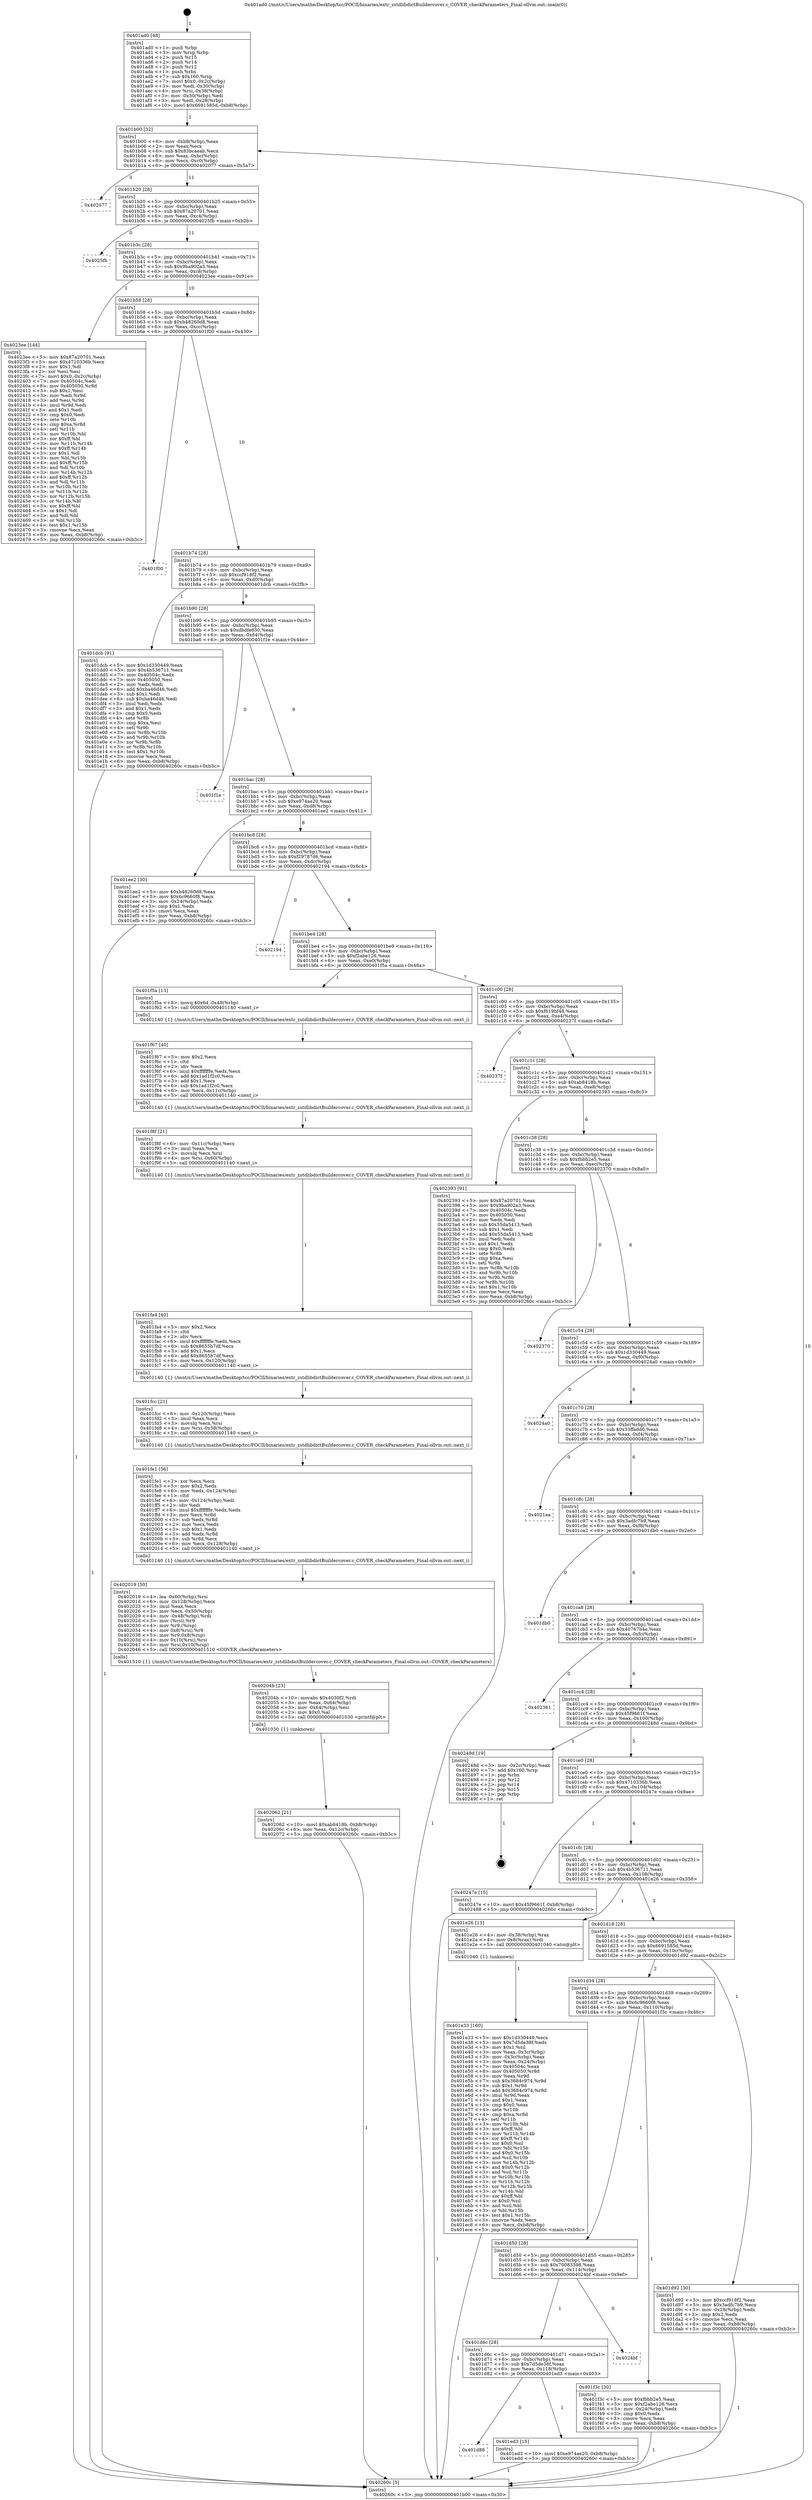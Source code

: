 digraph "0x401ad0" {
  label = "0x401ad0 (/mnt/c/Users/mathe/Desktop/tcc/POCII/binaries/extr_zstdlibdictBuildercover.c_COVER_checkParameters_Final-ollvm.out::main(0))"
  labelloc = "t"
  node[shape=record]

  Entry [label="",width=0.3,height=0.3,shape=circle,fillcolor=black,style=filled]
  "0x401b00" [label="{
     0x401b00 [32]\l
     | [instrs]\l
     &nbsp;&nbsp;0x401b00 \<+6\>: mov -0xb8(%rbp),%eax\l
     &nbsp;&nbsp;0x401b06 \<+2\>: mov %eax,%ecx\l
     &nbsp;&nbsp;0x401b08 \<+6\>: sub $0x83bcaeab,%ecx\l
     &nbsp;&nbsp;0x401b0e \<+6\>: mov %eax,-0xbc(%rbp)\l
     &nbsp;&nbsp;0x401b14 \<+6\>: mov %ecx,-0xc0(%rbp)\l
     &nbsp;&nbsp;0x401b1a \<+6\>: je 0000000000402077 \<main+0x5a7\>\l
  }"]
  "0x402077" [label="{
     0x402077\l
  }", style=dashed]
  "0x401b20" [label="{
     0x401b20 [28]\l
     | [instrs]\l
     &nbsp;&nbsp;0x401b20 \<+5\>: jmp 0000000000401b25 \<main+0x55\>\l
     &nbsp;&nbsp;0x401b25 \<+6\>: mov -0xbc(%rbp),%eax\l
     &nbsp;&nbsp;0x401b2b \<+5\>: sub $0x87a20701,%eax\l
     &nbsp;&nbsp;0x401b30 \<+6\>: mov %eax,-0xc4(%rbp)\l
     &nbsp;&nbsp;0x401b36 \<+6\>: je 00000000004025fb \<main+0xb2b\>\l
  }"]
  Exit [label="",width=0.3,height=0.3,shape=circle,fillcolor=black,style=filled,peripheries=2]
  "0x4025fb" [label="{
     0x4025fb\l
  }", style=dashed]
  "0x401b3c" [label="{
     0x401b3c [28]\l
     | [instrs]\l
     &nbsp;&nbsp;0x401b3c \<+5\>: jmp 0000000000401b41 \<main+0x71\>\l
     &nbsp;&nbsp;0x401b41 \<+6\>: mov -0xbc(%rbp),%eax\l
     &nbsp;&nbsp;0x401b47 \<+5\>: sub $0x9ba902a3,%eax\l
     &nbsp;&nbsp;0x401b4c \<+6\>: mov %eax,-0xc8(%rbp)\l
     &nbsp;&nbsp;0x401b52 \<+6\>: je 00000000004023ee \<main+0x91e\>\l
  }"]
  "0x402062" [label="{
     0x402062 [21]\l
     | [instrs]\l
     &nbsp;&nbsp;0x402062 \<+10\>: movl $0xab8418b,-0xb8(%rbp)\l
     &nbsp;&nbsp;0x40206c \<+6\>: mov %eax,-0x12c(%rbp)\l
     &nbsp;&nbsp;0x402072 \<+5\>: jmp 000000000040260c \<main+0xb3c\>\l
  }"]
  "0x4023ee" [label="{
     0x4023ee [144]\l
     | [instrs]\l
     &nbsp;&nbsp;0x4023ee \<+5\>: mov $0x87a20701,%eax\l
     &nbsp;&nbsp;0x4023f3 \<+5\>: mov $0x4710336b,%ecx\l
     &nbsp;&nbsp;0x4023f8 \<+2\>: mov $0x1,%dl\l
     &nbsp;&nbsp;0x4023fa \<+2\>: xor %esi,%esi\l
     &nbsp;&nbsp;0x4023fc \<+7\>: movl $0x0,-0x2c(%rbp)\l
     &nbsp;&nbsp;0x402403 \<+7\>: mov 0x40504c,%edi\l
     &nbsp;&nbsp;0x40240a \<+8\>: mov 0x405050,%r8d\l
     &nbsp;&nbsp;0x402412 \<+3\>: sub $0x1,%esi\l
     &nbsp;&nbsp;0x402415 \<+3\>: mov %edi,%r9d\l
     &nbsp;&nbsp;0x402418 \<+3\>: add %esi,%r9d\l
     &nbsp;&nbsp;0x40241b \<+4\>: imul %r9d,%edi\l
     &nbsp;&nbsp;0x40241f \<+3\>: and $0x1,%edi\l
     &nbsp;&nbsp;0x402422 \<+3\>: cmp $0x0,%edi\l
     &nbsp;&nbsp;0x402425 \<+4\>: sete %r10b\l
     &nbsp;&nbsp;0x402429 \<+4\>: cmp $0xa,%r8d\l
     &nbsp;&nbsp;0x40242d \<+4\>: setl %r11b\l
     &nbsp;&nbsp;0x402431 \<+3\>: mov %r10b,%bl\l
     &nbsp;&nbsp;0x402434 \<+3\>: xor $0xff,%bl\l
     &nbsp;&nbsp;0x402437 \<+3\>: mov %r11b,%r14b\l
     &nbsp;&nbsp;0x40243a \<+4\>: xor $0xff,%r14b\l
     &nbsp;&nbsp;0x40243e \<+3\>: xor $0x1,%dl\l
     &nbsp;&nbsp;0x402441 \<+3\>: mov %bl,%r15b\l
     &nbsp;&nbsp;0x402444 \<+4\>: and $0xff,%r15b\l
     &nbsp;&nbsp;0x402448 \<+3\>: and %dl,%r10b\l
     &nbsp;&nbsp;0x40244b \<+3\>: mov %r14b,%r12b\l
     &nbsp;&nbsp;0x40244e \<+4\>: and $0xff,%r12b\l
     &nbsp;&nbsp;0x402452 \<+3\>: and %dl,%r11b\l
     &nbsp;&nbsp;0x402455 \<+3\>: or %r10b,%r15b\l
     &nbsp;&nbsp;0x402458 \<+3\>: or %r11b,%r12b\l
     &nbsp;&nbsp;0x40245b \<+3\>: xor %r12b,%r15b\l
     &nbsp;&nbsp;0x40245e \<+3\>: or %r14b,%bl\l
     &nbsp;&nbsp;0x402461 \<+3\>: xor $0xff,%bl\l
     &nbsp;&nbsp;0x402464 \<+3\>: or $0x1,%dl\l
     &nbsp;&nbsp;0x402467 \<+2\>: and %dl,%bl\l
     &nbsp;&nbsp;0x402469 \<+3\>: or %bl,%r15b\l
     &nbsp;&nbsp;0x40246c \<+4\>: test $0x1,%r15b\l
     &nbsp;&nbsp;0x402470 \<+3\>: cmovne %ecx,%eax\l
     &nbsp;&nbsp;0x402473 \<+6\>: mov %eax,-0xb8(%rbp)\l
     &nbsp;&nbsp;0x402479 \<+5\>: jmp 000000000040260c \<main+0xb3c\>\l
  }"]
  "0x401b58" [label="{
     0x401b58 [28]\l
     | [instrs]\l
     &nbsp;&nbsp;0x401b58 \<+5\>: jmp 0000000000401b5d \<main+0x8d\>\l
     &nbsp;&nbsp;0x401b5d \<+6\>: mov -0xbc(%rbp),%eax\l
     &nbsp;&nbsp;0x401b63 \<+5\>: sub $0xb48260d8,%eax\l
     &nbsp;&nbsp;0x401b68 \<+6\>: mov %eax,-0xcc(%rbp)\l
     &nbsp;&nbsp;0x401b6e \<+6\>: je 0000000000401f00 \<main+0x430\>\l
  }"]
  "0x40204b" [label="{
     0x40204b [23]\l
     | [instrs]\l
     &nbsp;&nbsp;0x40204b \<+10\>: movabs $0x4030f2,%rdi\l
     &nbsp;&nbsp;0x402055 \<+3\>: mov %eax,-0x64(%rbp)\l
     &nbsp;&nbsp;0x402058 \<+3\>: mov -0x64(%rbp),%esi\l
     &nbsp;&nbsp;0x40205b \<+2\>: mov $0x0,%al\l
     &nbsp;&nbsp;0x40205d \<+5\>: call 0000000000401030 \<printf@plt\>\l
     | [calls]\l
     &nbsp;&nbsp;0x401030 \{1\} (unknown)\l
  }"]
  "0x401f00" [label="{
     0x401f00\l
  }", style=dashed]
  "0x401b74" [label="{
     0x401b74 [28]\l
     | [instrs]\l
     &nbsp;&nbsp;0x401b74 \<+5\>: jmp 0000000000401b79 \<main+0xa9\>\l
     &nbsp;&nbsp;0x401b79 \<+6\>: mov -0xbc(%rbp),%eax\l
     &nbsp;&nbsp;0x401b7f \<+5\>: sub $0xccf918f2,%eax\l
     &nbsp;&nbsp;0x401b84 \<+6\>: mov %eax,-0xd0(%rbp)\l
     &nbsp;&nbsp;0x401b8a \<+6\>: je 0000000000401dcb \<main+0x2fb\>\l
  }"]
  "0x402019" [label="{
     0x402019 [50]\l
     | [instrs]\l
     &nbsp;&nbsp;0x402019 \<+4\>: lea -0x60(%rbp),%rsi\l
     &nbsp;&nbsp;0x40201d \<+6\>: mov -0x128(%rbp),%ecx\l
     &nbsp;&nbsp;0x402023 \<+3\>: imul %eax,%ecx\l
     &nbsp;&nbsp;0x402026 \<+3\>: mov %ecx,-0x50(%rbp)\l
     &nbsp;&nbsp;0x402029 \<+4\>: mov -0x48(%rbp),%rdi\l
     &nbsp;&nbsp;0x40202d \<+3\>: mov (%rsi),%r9\l
     &nbsp;&nbsp;0x402030 \<+4\>: mov %r9,(%rsp)\l
     &nbsp;&nbsp;0x402034 \<+4\>: mov 0x8(%rsi),%r9\l
     &nbsp;&nbsp;0x402038 \<+5\>: mov %r9,0x8(%rsp)\l
     &nbsp;&nbsp;0x40203d \<+4\>: mov 0x10(%rsi),%rsi\l
     &nbsp;&nbsp;0x402041 \<+5\>: mov %rsi,0x10(%rsp)\l
     &nbsp;&nbsp;0x402046 \<+5\>: call 0000000000401510 \<COVER_checkParameters\>\l
     | [calls]\l
     &nbsp;&nbsp;0x401510 \{1\} (/mnt/c/Users/mathe/Desktop/tcc/POCII/binaries/extr_zstdlibdictBuildercover.c_COVER_checkParameters_Final-ollvm.out::COVER_checkParameters)\l
  }"]
  "0x401dcb" [label="{
     0x401dcb [91]\l
     | [instrs]\l
     &nbsp;&nbsp;0x401dcb \<+5\>: mov $0x1d330449,%eax\l
     &nbsp;&nbsp;0x401dd0 \<+5\>: mov $0x4b536711,%ecx\l
     &nbsp;&nbsp;0x401dd5 \<+7\>: mov 0x40504c,%edx\l
     &nbsp;&nbsp;0x401ddc \<+7\>: mov 0x405050,%esi\l
     &nbsp;&nbsp;0x401de3 \<+2\>: mov %edx,%edi\l
     &nbsp;&nbsp;0x401de5 \<+6\>: add $0xba46d46,%edi\l
     &nbsp;&nbsp;0x401deb \<+3\>: sub $0x1,%edi\l
     &nbsp;&nbsp;0x401dee \<+6\>: sub $0xba46d46,%edi\l
     &nbsp;&nbsp;0x401df4 \<+3\>: imul %edi,%edx\l
     &nbsp;&nbsp;0x401df7 \<+3\>: and $0x1,%edx\l
     &nbsp;&nbsp;0x401dfa \<+3\>: cmp $0x0,%edx\l
     &nbsp;&nbsp;0x401dfd \<+4\>: sete %r8b\l
     &nbsp;&nbsp;0x401e01 \<+3\>: cmp $0xa,%esi\l
     &nbsp;&nbsp;0x401e04 \<+4\>: setl %r9b\l
     &nbsp;&nbsp;0x401e08 \<+3\>: mov %r8b,%r10b\l
     &nbsp;&nbsp;0x401e0b \<+3\>: and %r9b,%r10b\l
     &nbsp;&nbsp;0x401e0e \<+3\>: xor %r9b,%r8b\l
     &nbsp;&nbsp;0x401e11 \<+3\>: or %r8b,%r10b\l
     &nbsp;&nbsp;0x401e14 \<+4\>: test $0x1,%r10b\l
     &nbsp;&nbsp;0x401e18 \<+3\>: cmovne %ecx,%eax\l
     &nbsp;&nbsp;0x401e1b \<+6\>: mov %eax,-0xb8(%rbp)\l
     &nbsp;&nbsp;0x401e21 \<+5\>: jmp 000000000040260c \<main+0xb3c\>\l
  }"]
  "0x401b90" [label="{
     0x401b90 [28]\l
     | [instrs]\l
     &nbsp;&nbsp;0x401b90 \<+5\>: jmp 0000000000401b95 \<main+0xc5\>\l
     &nbsp;&nbsp;0x401b95 \<+6\>: mov -0xbc(%rbp),%eax\l
     &nbsp;&nbsp;0x401b9b \<+5\>: sub $0xdbdfe630,%eax\l
     &nbsp;&nbsp;0x401ba0 \<+6\>: mov %eax,-0xd4(%rbp)\l
     &nbsp;&nbsp;0x401ba6 \<+6\>: je 0000000000401f1e \<main+0x44e\>\l
  }"]
  "0x401fe1" [label="{
     0x401fe1 [56]\l
     | [instrs]\l
     &nbsp;&nbsp;0x401fe1 \<+2\>: xor %ecx,%ecx\l
     &nbsp;&nbsp;0x401fe3 \<+5\>: mov $0x2,%edx\l
     &nbsp;&nbsp;0x401fe8 \<+6\>: mov %edx,-0x124(%rbp)\l
     &nbsp;&nbsp;0x401fee \<+1\>: cltd\l
     &nbsp;&nbsp;0x401fef \<+6\>: mov -0x124(%rbp),%edi\l
     &nbsp;&nbsp;0x401ff5 \<+2\>: idiv %edi\l
     &nbsp;&nbsp;0x401ff7 \<+6\>: imul $0xfffffffe,%edx,%edx\l
     &nbsp;&nbsp;0x401ffd \<+3\>: mov %ecx,%r8d\l
     &nbsp;&nbsp;0x402000 \<+3\>: sub %edx,%r8d\l
     &nbsp;&nbsp;0x402003 \<+2\>: mov %ecx,%edx\l
     &nbsp;&nbsp;0x402005 \<+3\>: sub $0x1,%edx\l
     &nbsp;&nbsp;0x402008 \<+3\>: add %edx,%r8d\l
     &nbsp;&nbsp;0x40200b \<+3\>: sub %r8d,%ecx\l
     &nbsp;&nbsp;0x40200e \<+6\>: mov %ecx,-0x128(%rbp)\l
     &nbsp;&nbsp;0x402014 \<+5\>: call 0000000000401140 \<next_i\>\l
     | [calls]\l
     &nbsp;&nbsp;0x401140 \{1\} (/mnt/c/Users/mathe/Desktop/tcc/POCII/binaries/extr_zstdlibdictBuildercover.c_COVER_checkParameters_Final-ollvm.out::next_i)\l
  }"]
  "0x401f1e" [label="{
     0x401f1e\l
  }", style=dashed]
  "0x401bac" [label="{
     0x401bac [28]\l
     | [instrs]\l
     &nbsp;&nbsp;0x401bac \<+5\>: jmp 0000000000401bb1 \<main+0xe1\>\l
     &nbsp;&nbsp;0x401bb1 \<+6\>: mov -0xbc(%rbp),%eax\l
     &nbsp;&nbsp;0x401bb7 \<+5\>: sub $0xe974ae20,%eax\l
     &nbsp;&nbsp;0x401bbc \<+6\>: mov %eax,-0xd8(%rbp)\l
     &nbsp;&nbsp;0x401bc2 \<+6\>: je 0000000000401ee2 \<main+0x412\>\l
  }"]
  "0x401fcc" [label="{
     0x401fcc [21]\l
     | [instrs]\l
     &nbsp;&nbsp;0x401fcc \<+6\>: mov -0x120(%rbp),%ecx\l
     &nbsp;&nbsp;0x401fd2 \<+3\>: imul %eax,%ecx\l
     &nbsp;&nbsp;0x401fd5 \<+3\>: movslq %ecx,%rsi\l
     &nbsp;&nbsp;0x401fd8 \<+4\>: mov %rsi,-0x58(%rbp)\l
     &nbsp;&nbsp;0x401fdc \<+5\>: call 0000000000401140 \<next_i\>\l
     | [calls]\l
     &nbsp;&nbsp;0x401140 \{1\} (/mnt/c/Users/mathe/Desktop/tcc/POCII/binaries/extr_zstdlibdictBuildercover.c_COVER_checkParameters_Final-ollvm.out::next_i)\l
  }"]
  "0x401ee2" [label="{
     0x401ee2 [30]\l
     | [instrs]\l
     &nbsp;&nbsp;0x401ee2 \<+5\>: mov $0xb48260d8,%eax\l
     &nbsp;&nbsp;0x401ee7 \<+5\>: mov $0x6c9660f8,%ecx\l
     &nbsp;&nbsp;0x401eec \<+3\>: mov -0x24(%rbp),%edx\l
     &nbsp;&nbsp;0x401eef \<+3\>: cmp $0x1,%edx\l
     &nbsp;&nbsp;0x401ef2 \<+3\>: cmovl %ecx,%eax\l
     &nbsp;&nbsp;0x401ef5 \<+6\>: mov %eax,-0xb8(%rbp)\l
     &nbsp;&nbsp;0x401efb \<+5\>: jmp 000000000040260c \<main+0xb3c\>\l
  }"]
  "0x401bc8" [label="{
     0x401bc8 [28]\l
     | [instrs]\l
     &nbsp;&nbsp;0x401bc8 \<+5\>: jmp 0000000000401bcd \<main+0xfd\>\l
     &nbsp;&nbsp;0x401bcd \<+6\>: mov -0xbc(%rbp),%eax\l
     &nbsp;&nbsp;0x401bd3 \<+5\>: sub $0xf29787d6,%eax\l
     &nbsp;&nbsp;0x401bd8 \<+6\>: mov %eax,-0xdc(%rbp)\l
     &nbsp;&nbsp;0x401bde \<+6\>: je 0000000000402194 \<main+0x6c4\>\l
  }"]
  "0x401fa4" [label="{
     0x401fa4 [40]\l
     | [instrs]\l
     &nbsp;&nbsp;0x401fa4 \<+5\>: mov $0x2,%ecx\l
     &nbsp;&nbsp;0x401fa9 \<+1\>: cltd\l
     &nbsp;&nbsp;0x401faa \<+2\>: idiv %ecx\l
     &nbsp;&nbsp;0x401fac \<+6\>: imul $0xfffffffe,%edx,%ecx\l
     &nbsp;&nbsp;0x401fb2 \<+6\>: sub $0x8655b7df,%ecx\l
     &nbsp;&nbsp;0x401fb8 \<+3\>: add $0x1,%ecx\l
     &nbsp;&nbsp;0x401fbb \<+6\>: add $0x8655b7df,%ecx\l
     &nbsp;&nbsp;0x401fc1 \<+6\>: mov %ecx,-0x120(%rbp)\l
     &nbsp;&nbsp;0x401fc7 \<+5\>: call 0000000000401140 \<next_i\>\l
     | [calls]\l
     &nbsp;&nbsp;0x401140 \{1\} (/mnt/c/Users/mathe/Desktop/tcc/POCII/binaries/extr_zstdlibdictBuildercover.c_COVER_checkParameters_Final-ollvm.out::next_i)\l
  }"]
  "0x402194" [label="{
     0x402194\l
  }", style=dashed]
  "0x401be4" [label="{
     0x401be4 [28]\l
     | [instrs]\l
     &nbsp;&nbsp;0x401be4 \<+5\>: jmp 0000000000401be9 \<main+0x119\>\l
     &nbsp;&nbsp;0x401be9 \<+6\>: mov -0xbc(%rbp),%eax\l
     &nbsp;&nbsp;0x401bef \<+5\>: sub $0xf2abe126,%eax\l
     &nbsp;&nbsp;0x401bf4 \<+6\>: mov %eax,-0xe0(%rbp)\l
     &nbsp;&nbsp;0x401bfa \<+6\>: je 0000000000401f5a \<main+0x48a\>\l
  }"]
  "0x401f8f" [label="{
     0x401f8f [21]\l
     | [instrs]\l
     &nbsp;&nbsp;0x401f8f \<+6\>: mov -0x11c(%rbp),%ecx\l
     &nbsp;&nbsp;0x401f95 \<+3\>: imul %eax,%ecx\l
     &nbsp;&nbsp;0x401f98 \<+3\>: movslq %ecx,%rsi\l
     &nbsp;&nbsp;0x401f9b \<+4\>: mov %rsi,-0x60(%rbp)\l
     &nbsp;&nbsp;0x401f9f \<+5\>: call 0000000000401140 \<next_i\>\l
     | [calls]\l
     &nbsp;&nbsp;0x401140 \{1\} (/mnt/c/Users/mathe/Desktop/tcc/POCII/binaries/extr_zstdlibdictBuildercover.c_COVER_checkParameters_Final-ollvm.out::next_i)\l
  }"]
  "0x401f5a" [label="{
     0x401f5a [13]\l
     | [instrs]\l
     &nbsp;&nbsp;0x401f5a \<+8\>: movq $0x64,-0x48(%rbp)\l
     &nbsp;&nbsp;0x401f62 \<+5\>: call 0000000000401140 \<next_i\>\l
     | [calls]\l
     &nbsp;&nbsp;0x401140 \{1\} (/mnt/c/Users/mathe/Desktop/tcc/POCII/binaries/extr_zstdlibdictBuildercover.c_COVER_checkParameters_Final-ollvm.out::next_i)\l
  }"]
  "0x401c00" [label="{
     0x401c00 [28]\l
     | [instrs]\l
     &nbsp;&nbsp;0x401c00 \<+5\>: jmp 0000000000401c05 \<main+0x135\>\l
     &nbsp;&nbsp;0x401c05 \<+6\>: mov -0xbc(%rbp),%eax\l
     &nbsp;&nbsp;0x401c0b \<+5\>: sub $0xf619bf48,%eax\l
     &nbsp;&nbsp;0x401c10 \<+6\>: mov %eax,-0xe4(%rbp)\l
     &nbsp;&nbsp;0x401c16 \<+6\>: je 000000000040237f \<main+0x8af\>\l
  }"]
  "0x401f67" [label="{
     0x401f67 [40]\l
     | [instrs]\l
     &nbsp;&nbsp;0x401f67 \<+5\>: mov $0x2,%ecx\l
     &nbsp;&nbsp;0x401f6c \<+1\>: cltd\l
     &nbsp;&nbsp;0x401f6d \<+2\>: idiv %ecx\l
     &nbsp;&nbsp;0x401f6f \<+6\>: imul $0xfffffffe,%edx,%ecx\l
     &nbsp;&nbsp;0x401f75 \<+6\>: add $0x1ad1f2c0,%ecx\l
     &nbsp;&nbsp;0x401f7b \<+3\>: add $0x1,%ecx\l
     &nbsp;&nbsp;0x401f7e \<+6\>: sub $0x1ad1f2c0,%ecx\l
     &nbsp;&nbsp;0x401f84 \<+6\>: mov %ecx,-0x11c(%rbp)\l
     &nbsp;&nbsp;0x401f8a \<+5\>: call 0000000000401140 \<next_i\>\l
     | [calls]\l
     &nbsp;&nbsp;0x401140 \{1\} (/mnt/c/Users/mathe/Desktop/tcc/POCII/binaries/extr_zstdlibdictBuildercover.c_COVER_checkParameters_Final-ollvm.out::next_i)\l
  }"]
  "0x40237f" [label="{
     0x40237f\l
  }", style=dashed]
  "0x401c1c" [label="{
     0x401c1c [28]\l
     | [instrs]\l
     &nbsp;&nbsp;0x401c1c \<+5\>: jmp 0000000000401c21 \<main+0x151\>\l
     &nbsp;&nbsp;0x401c21 \<+6\>: mov -0xbc(%rbp),%eax\l
     &nbsp;&nbsp;0x401c27 \<+5\>: sub $0xab8418b,%eax\l
     &nbsp;&nbsp;0x401c2c \<+6\>: mov %eax,-0xe8(%rbp)\l
     &nbsp;&nbsp;0x401c32 \<+6\>: je 0000000000402393 \<main+0x8c3\>\l
  }"]
  "0x401d88" [label="{
     0x401d88\l
  }", style=dashed]
  "0x402393" [label="{
     0x402393 [91]\l
     | [instrs]\l
     &nbsp;&nbsp;0x402393 \<+5\>: mov $0x87a20701,%eax\l
     &nbsp;&nbsp;0x402398 \<+5\>: mov $0x9ba902a3,%ecx\l
     &nbsp;&nbsp;0x40239d \<+7\>: mov 0x40504c,%edx\l
     &nbsp;&nbsp;0x4023a4 \<+7\>: mov 0x405050,%esi\l
     &nbsp;&nbsp;0x4023ab \<+2\>: mov %edx,%edi\l
     &nbsp;&nbsp;0x4023ad \<+6\>: sub $0x55da5413,%edi\l
     &nbsp;&nbsp;0x4023b3 \<+3\>: sub $0x1,%edi\l
     &nbsp;&nbsp;0x4023b6 \<+6\>: add $0x55da5413,%edi\l
     &nbsp;&nbsp;0x4023bc \<+3\>: imul %edi,%edx\l
     &nbsp;&nbsp;0x4023bf \<+3\>: and $0x1,%edx\l
     &nbsp;&nbsp;0x4023c2 \<+3\>: cmp $0x0,%edx\l
     &nbsp;&nbsp;0x4023c5 \<+4\>: sete %r8b\l
     &nbsp;&nbsp;0x4023c9 \<+3\>: cmp $0xa,%esi\l
     &nbsp;&nbsp;0x4023cc \<+4\>: setl %r9b\l
     &nbsp;&nbsp;0x4023d0 \<+3\>: mov %r8b,%r10b\l
     &nbsp;&nbsp;0x4023d3 \<+3\>: and %r9b,%r10b\l
     &nbsp;&nbsp;0x4023d6 \<+3\>: xor %r9b,%r8b\l
     &nbsp;&nbsp;0x4023d9 \<+3\>: or %r8b,%r10b\l
     &nbsp;&nbsp;0x4023dc \<+4\>: test $0x1,%r10b\l
     &nbsp;&nbsp;0x4023e0 \<+3\>: cmovne %ecx,%eax\l
     &nbsp;&nbsp;0x4023e3 \<+6\>: mov %eax,-0xb8(%rbp)\l
     &nbsp;&nbsp;0x4023e9 \<+5\>: jmp 000000000040260c \<main+0xb3c\>\l
  }"]
  "0x401c38" [label="{
     0x401c38 [28]\l
     | [instrs]\l
     &nbsp;&nbsp;0x401c38 \<+5\>: jmp 0000000000401c3d \<main+0x16d\>\l
     &nbsp;&nbsp;0x401c3d \<+6\>: mov -0xbc(%rbp),%eax\l
     &nbsp;&nbsp;0x401c43 \<+5\>: sub $0xfbbb2e5,%eax\l
     &nbsp;&nbsp;0x401c48 \<+6\>: mov %eax,-0xec(%rbp)\l
     &nbsp;&nbsp;0x401c4e \<+6\>: je 0000000000402370 \<main+0x8a0\>\l
  }"]
  "0x401ed3" [label="{
     0x401ed3 [15]\l
     | [instrs]\l
     &nbsp;&nbsp;0x401ed3 \<+10\>: movl $0xe974ae20,-0xb8(%rbp)\l
     &nbsp;&nbsp;0x401edd \<+5\>: jmp 000000000040260c \<main+0xb3c\>\l
  }"]
  "0x402370" [label="{
     0x402370\l
  }", style=dashed]
  "0x401c54" [label="{
     0x401c54 [28]\l
     | [instrs]\l
     &nbsp;&nbsp;0x401c54 \<+5\>: jmp 0000000000401c59 \<main+0x189\>\l
     &nbsp;&nbsp;0x401c59 \<+6\>: mov -0xbc(%rbp),%eax\l
     &nbsp;&nbsp;0x401c5f \<+5\>: sub $0x1d330449,%eax\l
     &nbsp;&nbsp;0x401c64 \<+6\>: mov %eax,-0xf0(%rbp)\l
     &nbsp;&nbsp;0x401c6a \<+6\>: je 00000000004024a0 \<main+0x9d0\>\l
  }"]
  "0x401d6c" [label="{
     0x401d6c [28]\l
     | [instrs]\l
     &nbsp;&nbsp;0x401d6c \<+5\>: jmp 0000000000401d71 \<main+0x2a1\>\l
     &nbsp;&nbsp;0x401d71 \<+6\>: mov -0xbc(%rbp),%eax\l
     &nbsp;&nbsp;0x401d77 \<+5\>: sub $0x7d5de38f,%eax\l
     &nbsp;&nbsp;0x401d7c \<+6\>: mov %eax,-0x118(%rbp)\l
     &nbsp;&nbsp;0x401d82 \<+6\>: je 0000000000401ed3 \<main+0x403\>\l
  }"]
  "0x4024a0" [label="{
     0x4024a0\l
  }", style=dashed]
  "0x401c70" [label="{
     0x401c70 [28]\l
     | [instrs]\l
     &nbsp;&nbsp;0x401c70 \<+5\>: jmp 0000000000401c75 \<main+0x1a5\>\l
     &nbsp;&nbsp;0x401c75 \<+6\>: mov -0xbc(%rbp),%eax\l
     &nbsp;&nbsp;0x401c7b \<+5\>: sub $0x33ffadd6,%eax\l
     &nbsp;&nbsp;0x401c80 \<+6\>: mov %eax,-0xf4(%rbp)\l
     &nbsp;&nbsp;0x401c86 \<+6\>: je 00000000004021ea \<main+0x71a\>\l
  }"]
  "0x4024bf" [label="{
     0x4024bf\l
  }", style=dashed]
  "0x4021ea" [label="{
     0x4021ea\l
  }", style=dashed]
  "0x401c8c" [label="{
     0x401c8c [28]\l
     | [instrs]\l
     &nbsp;&nbsp;0x401c8c \<+5\>: jmp 0000000000401c91 \<main+0x1c1\>\l
     &nbsp;&nbsp;0x401c91 \<+6\>: mov -0xbc(%rbp),%eax\l
     &nbsp;&nbsp;0x401c97 \<+5\>: sub $0x3adfc7b9,%eax\l
     &nbsp;&nbsp;0x401c9c \<+6\>: mov %eax,-0xf8(%rbp)\l
     &nbsp;&nbsp;0x401ca2 \<+6\>: je 0000000000401db0 \<main+0x2e0\>\l
  }"]
  "0x401d50" [label="{
     0x401d50 [28]\l
     | [instrs]\l
     &nbsp;&nbsp;0x401d50 \<+5\>: jmp 0000000000401d55 \<main+0x285\>\l
     &nbsp;&nbsp;0x401d55 \<+6\>: mov -0xbc(%rbp),%eax\l
     &nbsp;&nbsp;0x401d5b \<+5\>: sub $0x70083398,%eax\l
     &nbsp;&nbsp;0x401d60 \<+6\>: mov %eax,-0x114(%rbp)\l
     &nbsp;&nbsp;0x401d66 \<+6\>: je 00000000004024bf \<main+0x9ef\>\l
  }"]
  "0x401db0" [label="{
     0x401db0\l
  }", style=dashed]
  "0x401ca8" [label="{
     0x401ca8 [28]\l
     | [instrs]\l
     &nbsp;&nbsp;0x401ca8 \<+5\>: jmp 0000000000401cad \<main+0x1dd\>\l
     &nbsp;&nbsp;0x401cad \<+6\>: mov -0xbc(%rbp),%eax\l
     &nbsp;&nbsp;0x401cb3 \<+5\>: sub $0x40767b4e,%eax\l
     &nbsp;&nbsp;0x401cb8 \<+6\>: mov %eax,-0xfc(%rbp)\l
     &nbsp;&nbsp;0x401cbe \<+6\>: je 0000000000402361 \<main+0x891\>\l
  }"]
  "0x401f3c" [label="{
     0x401f3c [30]\l
     | [instrs]\l
     &nbsp;&nbsp;0x401f3c \<+5\>: mov $0xfbbb2e5,%eax\l
     &nbsp;&nbsp;0x401f41 \<+5\>: mov $0xf2abe126,%ecx\l
     &nbsp;&nbsp;0x401f46 \<+3\>: mov -0x24(%rbp),%edx\l
     &nbsp;&nbsp;0x401f49 \<+3\>: cmp $0x0,%edx\l
     &nbsp;&nbsp;0x401f4c \<+3\>: cmove %ecx,%eax\l
     &nbsp;&nbsp;0x401f4f \<+6\>: mov %eax,-0xb8(%rbp)\l
     &nbsp;&nbsp;0x401f55 \<+5\>: jmp 000000000040260c \<main+0xb3c\>\l
  }"]
  "0x402361" [label="{
     0x402361\l
  }", style=dashed]
  "0x401cc4" [label="{
     0x401cc4 [28]\l
     | [instrs]\l
     &nbsp;&nbsp;0x401cc4 \<+5\>: jmp 0000000000401cc9 \<main+0x1f9\>\l
     &nbsp;&nbsp;0x401cc9 \<+6\>: mov -0xbc(%rbp),%eax\l
     &nbsp;&nbsp;0x401ccf \<+5\>: sub $0x45f9661f,%eax\l
     &nbsp;&nbsp;0x401cd4 \<+6\>: mov %eax,-0x100(%rbp)\l
     &nbsp;&nbsp;0x401cda \<+6\>: je 000000000040248d \<main+0x9bd\>\l
  }"]
  "0x401e33" [label="{
     0x401e33 [160]\l
     | [instrs]\l
     &nbsp;&nbsp;0x401e33 \<+5\>: mov $0x1d330449,%ecx\l
     &nbsp;&nbsp;0x401e38 \<+5\>: mov $0x7d5de38f,%edx\l
     &nbsp;&nbsp;0x401e3d \<+3\>: mov $0x1,%sil\l
     &nbsp;&nbsp;0x401e40 \<+3\>: mov %eax,-0x3c(%rbp)\l
     &nbsp;&nbsp;0x401e43 \<+3\>: mov -0x3c(%rbp),%eax\l
     &nbsp;&nbsp;0x401e46 \<+3\>: mov %eax,-0x24(%rbp)\l
     &nbsp;&nbsp;0x401e49 \<+7\>: mov 0x40504c,%eax\l
     &nbsp;&nbsp;0x401e50 \<+8\>: mov 0x405050,%r8d\l
     &nbsp;&nbsp;0x401e58 \<+3\>: mov %eax,%r9d\l
     &nbsp;&nbsp;0x401e5b \<+7\>: sub $0x3684c974,%r9d\l
     &nbsp;&nbsp;0x401e62 \<+4\>: sub $0x1,%r9d\l
     &nbsp;&nbsp;0x401e66 \<+7\>: add $0x3684c974,%r9d\l
     &nbsp;&nbsp;0x401e6d \<+4\>: imul %r9d,%eax\l
     &nbsp;&nbsp;0x401e71 \<+3\>: and $0x1,%eax\l
     &nbsp;&nbsp;0x401e74 \<+3\>: cmp $0x0,%eax\l
     &nbsp;&nbsp;0x401e77 \<+4\>: sete %r10b\l
     &nbsp;&nbsp;0x401e7b \<+4\>: cmp $0xa,%r8d\l
     &nbsp;&nbsp;0x401e7f \<+4\>: setl %r11b\l
     &nbsp;&nbsp;0x401e83 \<+3\>: mov %r10b,%bl\l
     &nbsp;&nbsp;0x401e86 \<+3\>: xor $0xff,%bl\l
     &nbsp;&nbsp;0x401e89 \<+3\>: mov %r11b,%r14b\l
     &nbsp;&nbsp;0x401e8c \<+4\>: xor $0xff,%r14b\l
     &nbsp;&nbsp;0x401e90 \<+4\>: xor $0x0,%sil\l
     &nbsp;&nbsp;0x401e94 \<+3\>: mov %bl,%r15b\l
     &nbsp;&nbsp;0x401e97 \<+4\>: and $0x0,%r15b\l
     &nbsp;&nbsp;0x401e9b \<+3\>: and %sil,%r10b\l
     &nbsp;&nbsp;0x401e9e \<+3\>: mov %r14b,%r12b\l
     &nbsp;&nbsp;0x401ea1 \<+4\>: and $0x0,%r12b\l
     &nbsp;&nbsp;0x401ea5 \<+3\>: and %sil,%r11b\l
     &nbsp;&nbsp;0x401ea8 \<+3\>: or %r10b,%r15b\l
     &nbsp;&nbsp;0x401eab \<+3\>: or %r11b,%r12b\l
     &nbsp;&nbsp;0x401eae \<+3\>: xor %r12b,%r15b\l
     &nbsp;&nbsp;0x401eb1 \<+3\>: or %r14b,%bl\l
     &nbsp;&nbsp;0x401eb4 \<+3\>: xor $0xff,%bl\l
     &nbsp;&nbsp;0x401eb7 \<+4\>: or $0x0,%sil\l
     &nbsp;&nbsp;0x401ebb \<+3\>: and %sil,%bl\l
     &nbsp;&nbsp;0x401ebe \<+3\>: or %bl,%r15b\l
     &nbsp;&nbsp;0x401ec1 \<+4\>: test $0x1,%r15b\l
     &nbsp;&nbsp;0x401ec5 \<+3\>: cmovne %edx,%ecx\l
     &nbsp;&nbsp;0x401ec8 \<+6\>: mov %ecx,-0xb8(%rbp)\l
     &nbsp;&nbsp;0x401ece \<+5\>: jmp 000000000040260c \<main+0xb3c\>\l
  }"]
  "0x40248d" [label="{
     0x40248d [19]\l
     | [instrs]\l
     &nbsp;&nbsp;0x40248d \<+3\>: mov -0x2c(%rbp),%eax\l
     &nbsp;&nbsp;0x402490 \<+7\>: add $0x160,%rsp\l
     &nbsp;&nbsp;0x402497 \<+1\>: pop %rbx\l
     &nbsp;&nbsp;0x402498 \<+2\>: pop %r12\l
     &nbsp;&nbsp;0x40249a \<+2\>: pop %r14\l
     &nbsp;&nbsp;0x40249c \<+2\>: pop %r15\l
     &nbsp;&nbsp;0x40249e \<+1\>: pop %rbp\l
     &nbsp;&nbsp;0x40249f \<+1\>: ret\l
  }"]
  "0x401ce0" [label="{
     0x401ce0 [28]\l
     | [instrs]\l
     &nbsp;&nbsp;0x401ce0 \<+5\>: jmp 0000000000401ce5 \<main+0x215\>\l
     &nbsp;&nbsp;0x401ce5 \<+6\>: mov -0xbc(%rbp),%eax\l
     &nbsp;&nbsp;0x401ceb \<+5\>: sub $0x4710336b,%eax\l
     &nbsp;&nbsp;0x401cf0 \<+6\>: mov %eax,-0x104(%rbp)\l
     &nbsp;&nbsp;0x401cf6 \<+6\>: je 000000000040247e \<main+0x9ae\>\l
  }"]
  "0x401ad0" [label="{
     0x401ad0 [48]\l
     | [instrs]\l
     &nbsp;&nbsp;0x401ad0 \<+1\>: push %rbp\l
     &nbsp;&nbsp;0x401ad1 \<+3\>: mov %rsp,%rbp\l
     &nbsp;&nbsp;0x401ad4 \<+2\>: push %r15\l
     &nbsp;&nbsp;0x401ad6 \<+2\>: push %r14\l
     &nbsp;&nbsp;0x401ad8 \<+2\>: push %r12\l
     &nbsp;&nbsp;0x401ada \<+1\>: push %rbx\l
     &nbsp;&nbsp;0x401adb \<+7\>: sub $0x160,%rsp\l
     &nbsp;&nbsp;0x401ae2 \<+7\>: movl $0x0,-0x2c(%rbp)\l
     &nbsp;&nbsp;0x401ae9 \<+3\>: mov %edi,-0x30(%rbp)\l
     &nbsp;&nbsp;0x401aec \<+4\>: mov %rsi,-0x38(%rbp)\l
     &nbsp;&nbsp;0x401af0 \<+3\>: mov -0x30(%rbp),%edi\l
     &nbsp;&nbsp;0x401af3 \<+3\>: mov %edi,-0x28(%rbp)\l
     &nbsp;&nbsp;0x401af6 \<+10\>: movl $0x6691585d,-0xb8(%rbp)\l
  }"]
  "0x40247e" [label="{
     0x40247e [15]\l
     | [instrs]\l
     &nbsp;&nbsp;0x40247e \<+10\>: movl $0x45f9661f,-0xb8(%rbp)\l
     &nbsp;&nbsp;0x402488 \<+5\>: jmp 000000000040260c \<main+0xb3c\>\l
  }"]
  "0x401cfc" [label="{
     0x401cfc [28]\l
     | [instrs]\l
     &nbsp;&nbsp;0x401cfc \<+5\>: jmp 0000000000401d01 \<main+0x231\>\l
     &nbsp;&nbsp;0x401d01 \<+6\>: mov -0xbc(%rbp),%eax\l
     &nbsp;&nbsp;0x401d07 \<+5\>: sub $0x4b536711,%eax\l
     &nbsp;&nbsp;0x401d0c \<+6\>: mov %eax,-0x108(%rbp)\l
     &nbsp;&nbsp;0x401d12 \<+6\>: je 0000000000401e26 \<main+0x356\>\l
  }"]
  "0x40260c" [label="{
     0x40260c [5]\l
     | [instrs]\l
     &nbsp;&nbsp;0x40260c \<+5\>: jmp 0000000000401b00 \<main+0x30\>\l
  }"]
  "0x401e26" [label="{
     0x401e26 [13]\l
     | [instrs]\l
     &nbsp;&nbsp;0x401e26 \<+4\>: mov -0x38(%rbp),%rax\l
     &nbsp;&nbsp;0x401e2a \<+4\>: mov 0x8(%rax),%rdi\l
     &nbsp;&nbsp;0x401e2e \<+5\>: call 0000000000401040 \<atoi@plt\>\l
     | [calls]\l
     &nbsp;&nbsp;0x401040 \{1\} (unknown)\l
  }"]
  "0x401d18" [label="{
     0x401d18 [28]\l
     | [instrs]\l
     &nbsp;&nbsp;0x401d18 \<+5\>: jmp 0000000000401d1d \<main+0x24d\>\l
     &nbsp;&nbsp;0x401d1d \<+6\>: mov -0xbc(%rbp),%eax\l
     &nbsp;&nbsp;0x401d23 \<+5\>: sub $0x6691585d,%eax\l
     &nbsp;&nbsp;0x401d28 \<+6\>: mov %eax,-0x10c(%rbp)\l
     &nbsp;&nbsp;0x401d2e \<+6\>: je 0000000000401d92 \<main+0x2c2\>\l
  }"]
  "0x401d34" [label="{
     0x401d34 [28]\l
     | [instrs]\l
     &nbsp;&nbsp;0x401d34 \<+5\>: jmp 0000000000401d39 \<main+0x269\>\l
     &nbsp;&nbsp;0x401d39 \<+6\>: mov -0xbc(%rbp),%eax\l
     &nbsp;&nbsp;0x401d3f \<+5\>: sub $0x6c9660f8,%eax\l
     &nbsp;&nbsp;0x401d44 \<+6\>: mov %eax,-0x110(%rbp)\l
     &nbsp;&nbsp;0x401d4a \<+6\>: je 0000000000401f3c \<main+0x46c\>\l
  }"]
  "0x401d92" [label="{
     0x401d92 [30]\l
     | [instrs]\l
     &nbsp;&nbsp;0x401d92 \<+5\>: mov $0xccf918f2,%eax\l
     &nbsp;&nbsp;0x401d97 \<+5\>: mov $0x3adfc7b9,%ecx\l
     &nbsp;&nbsp;0x401d9c \<+3\>: mov -0x28(%rbp),%edx\l
     &nbsp;&nbsp;0x401d9f \<+3\>: cmp $0x2,%edx\l
     &nbsp;&nbsp;0x401da2 \<+3\>: cmovne %ecx,%eax\l
     &nbsp;&nbsp;0x401da5 \<+6\>: mov %eax,-0xb8(%rbp)\l
     &nbsp;&nbsp;0x401dab \<+5\>: jmp 000000000040260c \<main+0xb3c\>\l
  }"]
  Entry -> "0x401ad0" [label=" 1"]
  "0x401b00" -> "0x402077" [label=" 0"]
  "0x401b00" -> "0x401b20" [label=" 11"]
  "0x40248d" -> Exit [label=" 1"]
  "0x401b20" -> "0x4025fb" [label=" 0"]
  "0x401b20" -> "0x401b3c" [label=" 11"]
  "0x40247e" -> "0x40260c" [label=" 1"]
  "0x401b3c" -> "0x4023ee" [label=" 1"]
  "0x401b3c" -> "0x401b58" [label=" 10"]
  "0x4023ee" -> "0x40260c" [label=" 1"]
  "0x401b58" -> "0x401f00" [label=" 0"]
  "0x401b58" -> "0x401b74" [label=" 10"]
  "0x402393" -> "0x40260c" [label=" 1"]
  "0x401b74" -> "0x401dcb" [label=" 1"]
  "0x401b74" -> "0x401b90" [label=" 9"]
  "0x402062" -> "0x40260c" [label=" 1"]
  "0x401b90" -> "0x401f1e" [label=" 0"]
  "0x401b90" -> "0x401bac" [label=" 9"]
  "0x40204b" -> "0x402062" [label=" 1"]
  "0x401bac" -> "0x401ee2" [label=" 1"]
  "0x401bac" -> "0x401bc8" [label=" 8"]
  "0x402019" -> "0x40204b" [label=" 1"]
  "0x401bc8" -> "0x402194" [label=" 0"]
  "0x401bc8" -> "0x401be4" [label=" 8"]
  "0x401fe1" -> "0x402019" [label=" 1"]
  "0x401be4" -> "0x401f5a" [label=" 1"]
  "0x401be4" -> "0x401c00" [label=" 7"]
  "0x401fcc" -> "0x401fe1" [label=" 1"]
  "0x401c00" -> "0x40237f" [label=" 0"]
  "0x401c00" -> "0x401c1c" [label=" 7"]
  "0x401fa4" -> "0x401fcc" [label=" 1"]
  "0x401c1c" -> "0x402393" [label=" 1"]
  "0x401c1c" -> "0x401c38" [label=" 6"]
  "0x401f8f" -> "0x401fa4" [label=" 1"]
  "0x401c38" -> "0x402370" [label=" 0"]
  "0x401c38" -> "0x401c54" [label=" 6"]
  "0x401f67" -> "0x401f8f" [label=" 1"]
  "0x401c54" -> "0x4024a0" [label=" 0"]
  "0x401c54" -> "0x401c70" [label=" 6"]
  "0x401f3c" -> "0x40260c" [label=" 1"]
  "0x401c70" -> "0x4021ea" [label=" 0"]
  "0x401c70" -> "0x401c8c" [label=" 6"]
  "0x401ee2" -> "0x40260c" [label=" 1"]
  "0x401c8c" -> "0x401db0" [label=" 0"]
  "0x401c8c" -> "0x401ca8" [label=" 6"]
  "0x401d6c" -> "0x401d88" [label=" 0"]
  "0x401ca8" -> "0x402361" [label=" 0"]
  "0x401ca8" -> "0x401cc4" [label=" 6"]
  "0x401d6c" -> "0x401ed3" [label=" 1"]
  "0x401cc4" -> "0x40248d" [label=" 1"]
  "0x401cc4" -> "0x401ce0" [label=" 5"]
  "0x401d50" -> "0x401d6c" [label=" 1"]
  "0x401ce0" -> "0x40247e" [label=" 1"]
  "0x401ce0" -> "0x401cfc" [label=" 4"]
  "0x401d50" -> "0x4024bf" [label=" 0"]
  "0x401cfc" -> "0x401e26" [label=" 1"]
  "0x401cfc" -> "0x401d18" [label=" 3"]
  "0x401ed3" -> "0x40260c" [label=" 1"]
  "0x401d18" -> "0x401d92" [label=" 1"]
  "0x401d18" -> "0x401d34" [label=" 2"]
  "0x401d92" -> "0x40260c" [label=" 1"]
  "0x401ad0" -> "0x401b00" [label=" 1"]
  "0x40260c" -> "0x401b00" [label=" 10"]
  "0x401dcb" -> "0x40260c" [label=" 1"]
  "0x401e26" -> "0x401e33" [label=" 1"]
  "0x401e33" -> "0x40260c" [label=" 1"]
  "0x401f5a" -> "0x401f67" [label=" 1"]
  "0x401d34" -> "0x401f3c" [label=" 1"]
  "0x401d34" -> "0x401d50" [label=" 1"]
}
